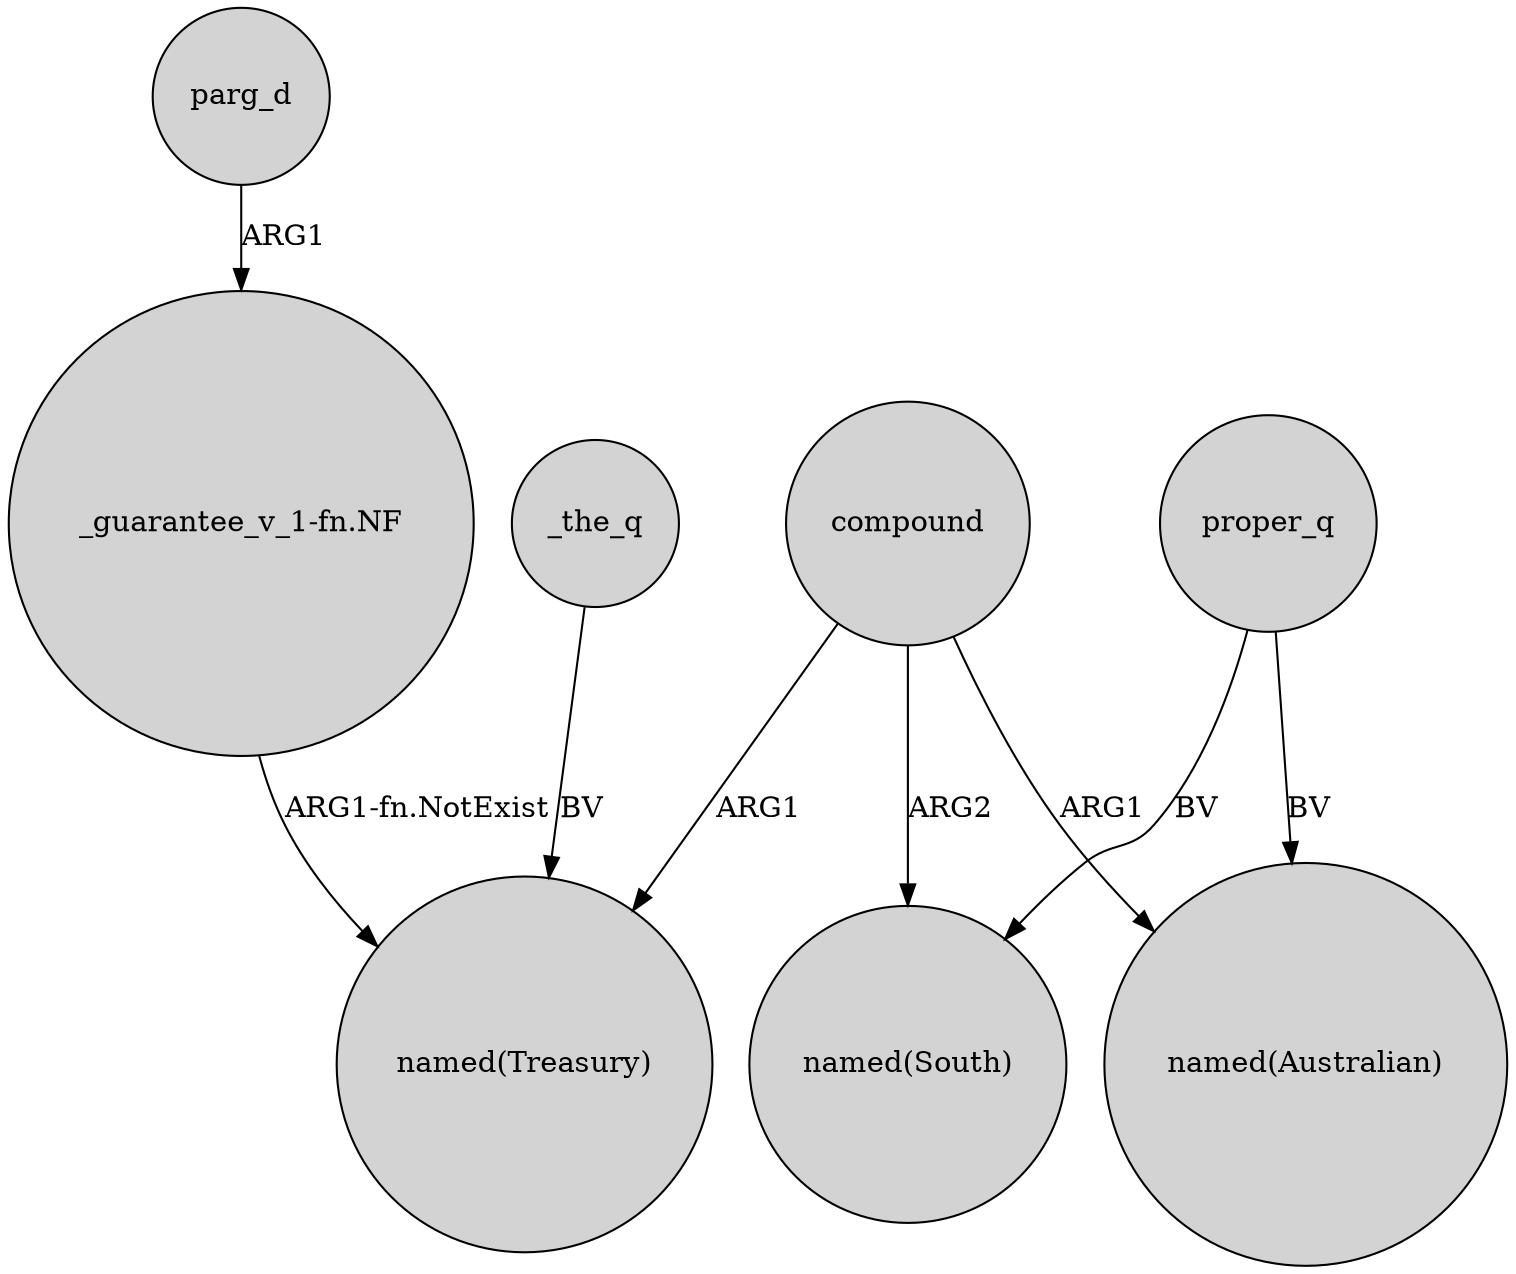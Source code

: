 digraph {
	node [shape=circle style=filled]
	_the_q -> "named(Treasury)" [label=BV]
	compound -> "named(South)" [label=ARG2]
	compound -> "named(Treasury)" [label=ARG1]
	parg_d -> "_guarantee_v_1-fn.NF" [label=ARG1]
	compound -> "named(Australian)" [label=ARG1]
	proper_q -> "named(South)" [label=BV]
	"_guarantee_v_1-fn.NF" -> "named(Treasury)" [label="ARG1-fn.NotExist"]
	proper_q -> "named(Australian)" [label=BV]
}
